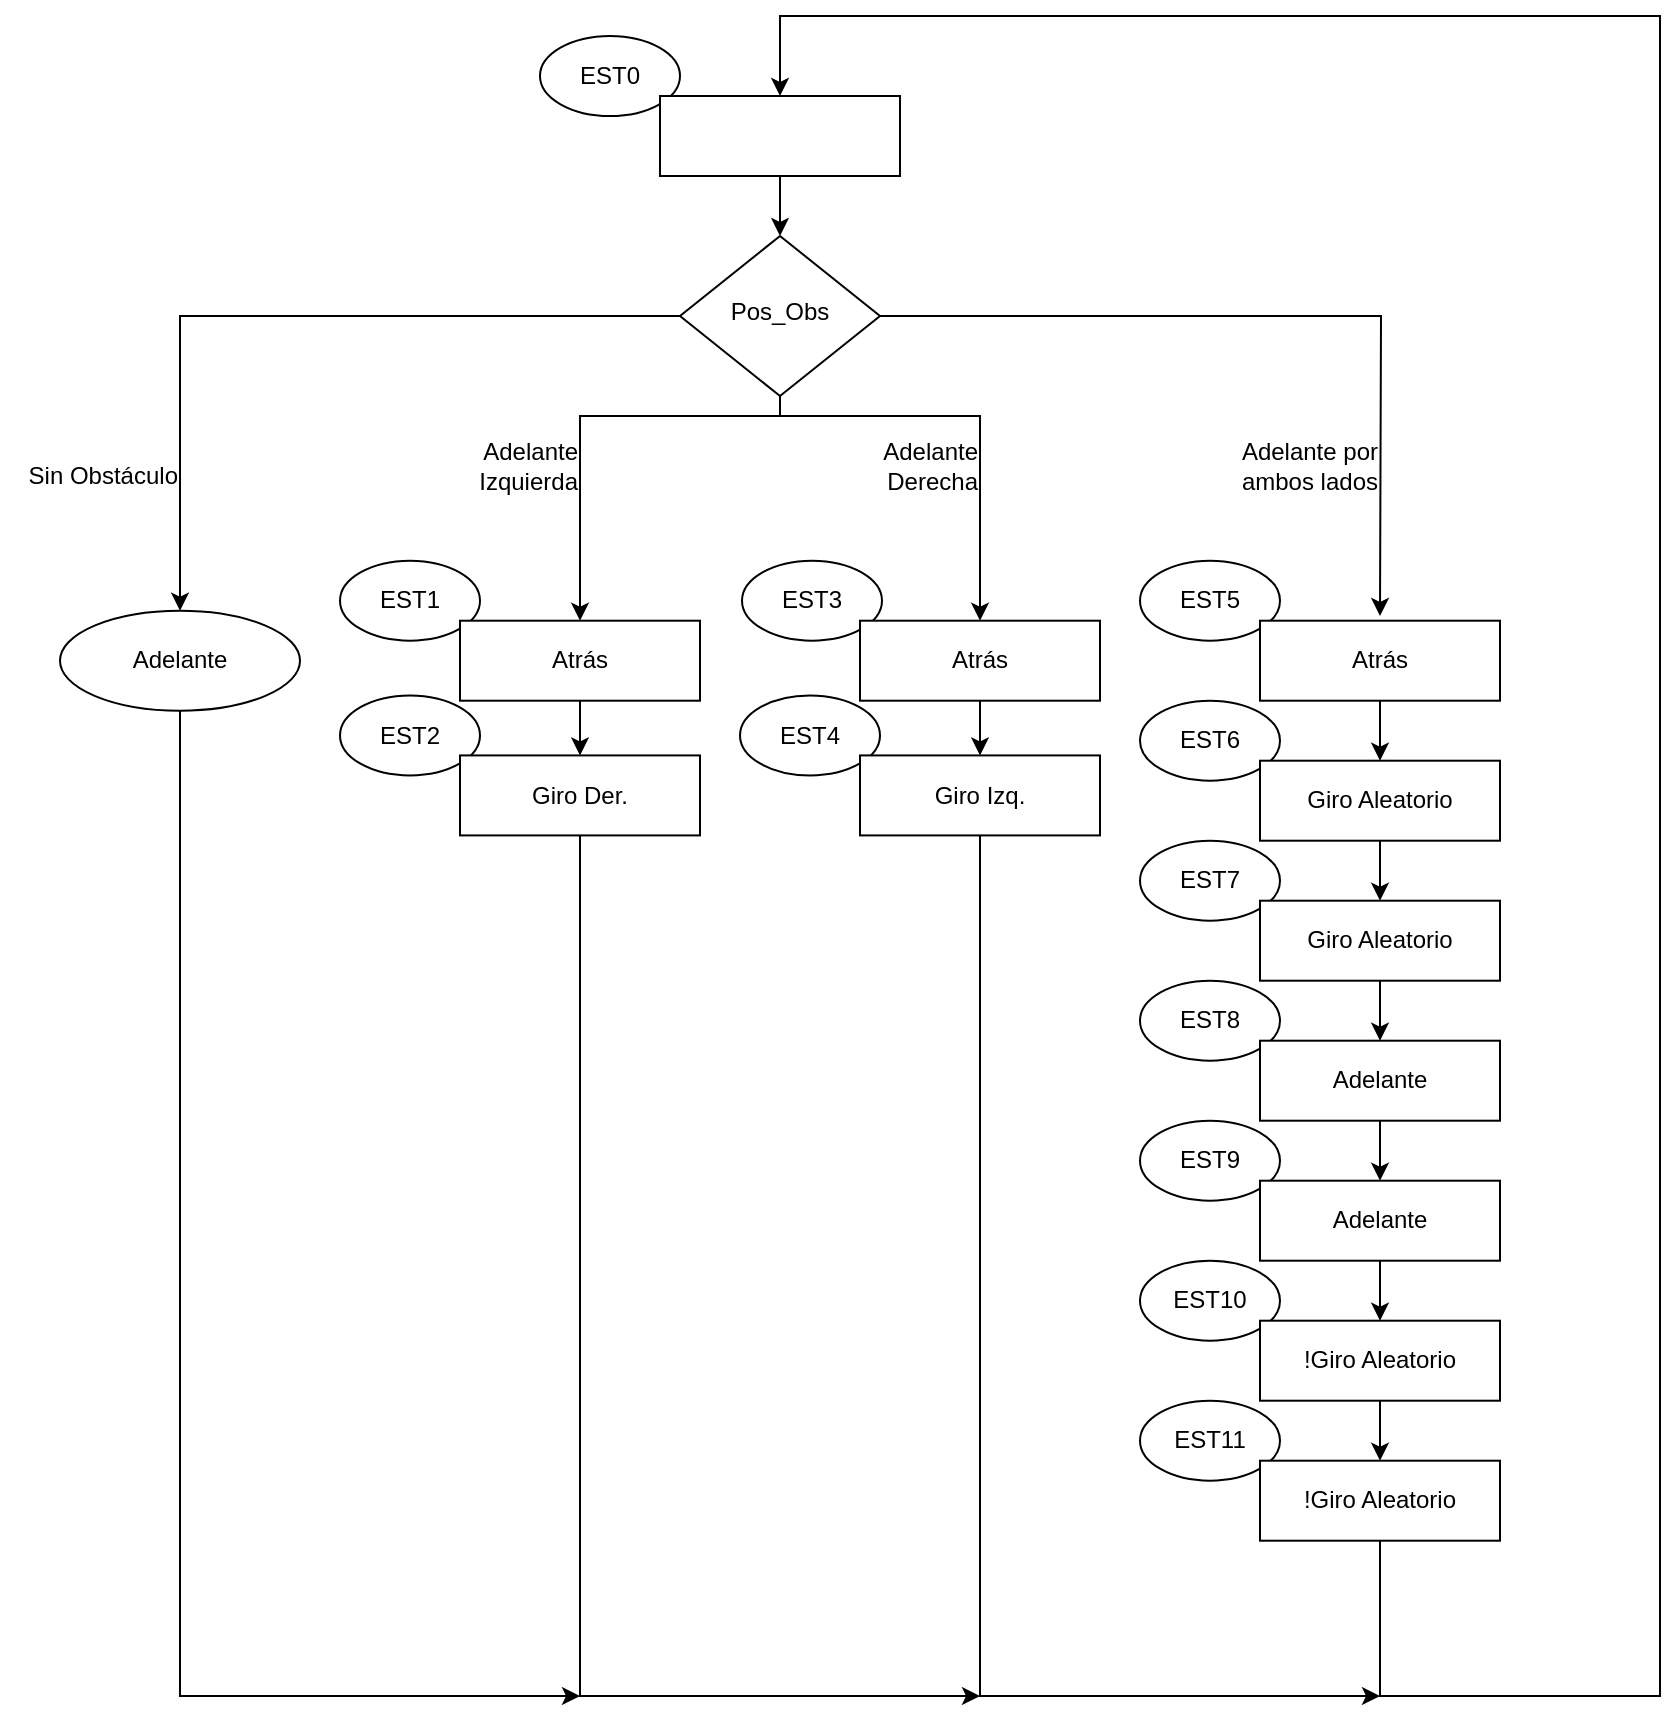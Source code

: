 <mxfile version="13.0.3" type="device"><diagram id="buDyYlh7pYPX9wCwiEXP" name="Page-1"><mxGraphModel dx="1830" dy="573" grid="1" gridSize="10" guides="1" tooltips="1" connect="1" arrows="1" fold="1" page="1" pageScale="1" pageWidth="850" pageHeight="1100" math="0" shadow="0"><root><mxCell id="0"/><mxCell id="1" parent="0"/><mxCell id="GTEuOBr0iUskefwZAayZ-97" value="EST0" style="ellipse;whiteSpace=wrap;html=1;" parent="1" vertex="1"><mxGeometry x="120" y="130" width="70" height="40" as="geometry"/></mxCell><mxCell id="uQTCL9BMgBlDjeADH70N-5" style="edgeStyle=orthogonalEdgeStyle;rounded=0;orthogonalLoop=1;jettySize=auto;html=1;exitX=0.5;exitY=1;exitDx=0;exitDy=0;entryX=0.5;entryY=0;entryDx=0;entryDy=0;" parent="1" source="GTEuOBr0iUskefwZAayZ-98" target="GTEuOBr0iUskefwZAayZ-100" edge="1"><mxGeometry relative="1" as="geometry"/></mxCell><mxCell id="GTEuOBr0iUskefwZAayZ-98" value="" style="rounded=0;whiteSpace=wrap;html=1;" parent="1" vertex="1"><mxGeometry x="180" y="160" width="120" height="40" as="geometry"/></mxCell><mxCell id="uQTCL9BMgBlDjeADH70N-6" style="edgeStyle=orthogonalEdgeStyle;rounded=0;orthogonalLoop=1;jettySize=auto;html=1;exitX=0.5;exitY=1;exitDx=0;exitDy=0;entryX=0.5;entryY=0;entryDx=0;entryDy=0;" parent="1" source="GTEuOBr0iUskefwZAayZ-100" target="GTEuOBr0iUskefwZAayZ-114" edge="1"><mxGeometry relative="1" as="geometry"><Array as="points"><mxPoint x="240" y="320"/><mxPoint x="340" y="320"/></Array></mxGeometry></mxCell><mxCell id="uQTCL9BMgBlDjeADH70N-8" style="edgeStyle=orthogonalEdgeStyle;rounded=0;orthogonalLoop=1;jettySize=auto;html=1;exitX=1;exitY=0.5;exitDx=0;exitDy=0;" parent="1" source="GTEuOBr0iUskefwZAayZ-100" edge="1"><mxGeometry relative="1" as="geometry"><mxPoint x="540.0" y="420" as="targetPoint"/></mxGeometry></mxCell><mxCell id="uQTCL9BMgBlDjeADH70N-9" style="edgeStyle=orthogonalEdgeStyle;rounded=0;orthogonalLoop=1;jettySize=auto;html=1;exitX=0;exitY=0.5;exitDx=0;exitDy=0;entryX=0.5;entryY=0;entryDx=0;entryDy=0;" parent="1" source="GTEuOBr0iUskefwZAayZ-100" target="GTEuOBr0iUskefwZAayZ-108" edge="1"><mxGeometry relative="1" as="geometry"/></mxCell><mxCell id="uQTCL9BMgBlDjeADH70N-10" style="edgeStyle=orthogonalEdgeStyle;rounded=0;orthogonalLoop=1;jettySize=auto;html=1;exitX=0.5;exitY=1;exitDx=0;exitDy=0;entryX=0.5;entryY=0;entryDx=0;entryDy=0;" parent="1" source="GTEuOBr0iUskefwZAayZ-100" target="GTEuOBr0iUskefwZAayZ-126" edge="1"><mxGeometry relative="1" as="geometry"><Array as="points"><mxPoint x="240" y="320"/><mxPoint x="140" y="320"/></Array></mxGeometry></mxCell><mxCell id="GTEuOBr0iUskefwZAayZ-100" value="Pos_Obs" style="rhombus;whiteSpace=wrap;html=1;shadow=0;fontFamily=Helvetica;fontSize=12;align=center;strokeWidth=1;spacing=6;spacingTop=-4;" parent="1" vertex="1"><mxGeometry x="190" y="230" width="100" height="80" as="geometry"/></mxCell><mxCell id="uQTCL9BMgBlDjeADH70N-24" style="edgeStyle=orthogonalEdgeStyle;rounded=0;orthogonalLoop=1;jettySize=auto;html=1;exitX=0.5;exitY=1;exitDx=0;exitDy=0;" parent="1" source="GTEuOBr0iUskefwZAayZ-108" edge="1"><mxGeometry relative="1" as="geometry"><mxPoint x="140" y="960" as="targetPoint"/><Array as="points"><mxPoint x="-60" y="960"/></Array></mxGeometry></mxCell><mxCell id="GTEuOBr0iUskefwZAayZ-108" value="Adelante" style="ellipse;whiteSpace=wrap;html=1;" parent="1" vertex="1"><mxGeometry x="-120" y="417.35" width="120" height="50" as="geometry"/></mxCell><mxCell id="GTEuOBr0iUskefwZAayZ-113" value="EST3" style="ellipse;whiteSpace=wrap;html=1;" parent="1" vertex="1"><mxGeometry x="221" y="392.35" width="70" height="40" as="geometry"/></mxCell><mxCell id="GTEuOBr0iUskefwZAayZ-118" style="edgeStyle=orthogonalEdgeStyle;rounded=0;orthogonalLoop=1;jettySize=auto;html=1;exitX=0.5;exitY=1;exitDx=0;exitDy=0;entryX=0.5;entryY=0;entryDx=0;entryDy=0;" parent="1" target="GTEuOBr0iUskefwZAayZ-116" edge="1"><mxGeometry relative="1" as="geometry"><mxPoint x="340" y="457.35" as="sourcePoint"/></mxGeometry></mxCell><mxCell id="GTEuOBr0iUskefwZAayZ-114" value="Atrás" style="rounded=0;whiteSpace=wrap;html=1;" parent="1" vertex="1"><mxGeometry x="280" y="422.35" width="120" height="40" as="geometry"/></mxCell><mxCell id="GTEuOBr0iUskefwZAayZ-115" value="EST4" style="ellipse;whiteSpace=wrap;html=1;" parent="1" vertex="1"><mxGeometry x="220" y="459.71" width="70" height="40" as="geometry"/></mxCell><mxCell id="uQTCL9BMgBlDjeADH70N-22" style="edgeStyle=orthogonalEdgeStyle;rounded=0;orthogonalLoop=1;jettySize=auto;html=1;exitX=0.5;exitY=1;exitDx=0;exitDy=0;" parent="1" source="GTEuOBr0iUskefwZAayZ-116" edge="1"><mxGeometry relative="1" as="geometry"><mxPoint x="540" y="960" as="targetPoint"/><Array as="points"><mxPoint x="340" y="960"/></Array></mxGeometry></mxCell><mxCell id="GTEuOBr0iUskefwZAayZ-116" value="Giro Izq." style="rounded=0;whiteSpace=wrap;html=1;" parent="1" vertex="1"><mxGeometry x="280" y="489.71" width="120" height="40" as="geometry"/></mxCell><mxCell id="GTEuOBr0iUskefwZAayZ-124" value="EST1" style="ellipse;whiteSpace=wrap;html=1;" parent="1" vertex="1"><mxGeometry x="20" y="392.35" width="70" height="40" as="geometry"/></mxCell><mxCell id="GTEuOBr0iUskefwZAayZ-125" style="edgeStyle=orthogonalEdgeStyle;rounded=0;orthogonalLoop=1;jettySize=auto;html=1;exitX=0.5;exitY=1;exitDx=0;exitDy=0;entryX=0.5;entryY=0;entryDx=0;entryDy=0;" parent="1" target="GTEuOBr0iUskefwZAayZ-128" edge="1"><mxGeometry relative="1" as="geometry"><mxPoint x="140" y="457.35" as="sourcePoint"/></mxGeometry></mxCell><mxCell id="GTEuOBr0iUskefwZAayZ-126" value="Atrás" style="rounded=0;whiteSpace=wrap;html=1;" parent="1" vertex="1"><mxGeometry x="80" y="422.35" width="120" height="40" as="geometry"/></mxCell><mxCell id="GTEuOBr0iUskefwZAayZ-127" value="EST2" style="ellipse;whiteSpace=wrap;html=1;" parent="1" vertex="1"><mxGeometry x="20" y="459.71" width="70" height="40" as="geometry"/></mxCell><mxCell id="uQTCL9BMgBlDjeADH70N-23" style="edgeStyle=orthogonalEdgeStyle;rounded=0;orthogonalLoop=1;jettySize=auto;html=1;exitX=0.5;exitY=1;exitDx=0;exitDy=0;" parent="1" source="GTEuOBr0iUskefwZAayZ-128" edge="1"><mxGeometry relative="1" as="geometry"><mxPoint x="340" y="960" as="targetPoint"/><Array as="points"><mxPoint x="140" y="960"/></Array></mxGeometry></mxCell><mxCell id="GTEuOBr0iUskefwZAayZ-128" value="Giro Der." style="rounded=0;whiteSpace=wrap;html=1;" parent="1" vertex="1"><mxGeometry x="80" y="489.71" width="120" height="40" as="geometry"/></mxCell><mxCell id="GTEuOBr0iUskefwZAayZ-134" value="EST5" style="ellipse;whiteSpace=wrap;html=1;" parent="1" vertex="1"><mxGeometry x="420" y="392.35" width="70" height="40" as="geometry"/></mxCell><mxCell id="GTEuOBr0iUskefwZAayZ-135" style="edgeStyle=orthogonalEdgeStyle;rounded=0;orthogonalLoop=1;jettySize=auto;html=1;exitX=0.5;exitY=1;exitDx=0;exitDy=0;entryX=0.5;entryY=0;entryDx=0;entryDy=0;" parent="1" source="GTEuOBr0iUskefwZAayZ-136" target="GTEuOBr0iUskefwZAayZ-138" edge="1"><mxGeometry relative="1" as="geometry"/></mxCell><mxCell id="GTEuOBr0iUskefwZAayZ-136" value="Atrás" style="rounded=0;whiteSpace=wrap;html=1;" parent="1" vertex="1"><mxGeometry x="480" y="422.35" width="120" height="40" as="geometry"/></mxCell><mxCell id="GTEuOBr0iUskefwZAayZ-137" value="EST6" style="ellipse;whiteSpace=wrap;html=1;" parent="1" vertex="1"><mxGeometry x="420" y="462.35" width="70" height="40" as="geometry"/></mxCell><mxCell id="GTEuOBr0iUskefwZAayZ-166" style="edgeStyle=orthogonalEdgeStyle;rounded=0;orthogonalLoop=1;jettySize=auto;html=1;exitX=0.5;exitY=1;exitDx=0;exitDy=0;entryX=0.5;entryY=0;entryDx=0;entryDy=0;" parent="1" source="GTEuOBr0iUskefwZAayZ-138" target="GTEuOBr0iUskefwZAayZ-153" edge="1"><mxGeometry relative="1" as="geometry"/></mxCell><mxCell id="GTEuOBr0iUskefwZAayZ-138" value="Giro Aleatorio" style="rounded=0;whiteSpace=wrap;html=1;" parent="1" vertex="1"><mxGeometry x="480" y="492.35" width="120" height="40" as="geometry"/></mxCell><mxCell id="GTEuOBr0iUskefwZAayZ-151" value="EST7" style="ellipse;whiteSpace=wrap;html=1;" parent="1" vertex="1"><mxGeometry x="420" y="532.35" width="70" height="40" as="geometry"/></mxCell><mxCell id="GTEuOBr0iUskefwZAayZ-152" style="edgeStyle=orthogonalEdgeStyle;rounded=0;orthogonalLoop=1;jettySize=auto;html=1;exitX=0.5;exitY=1;exitDx=0;exitDy=0;entryX=0.5;entryY=0;entryDx=0;entryDy=0;" parent="1" source="GTEuOBr0iUskefwZAayZ-153" target="GTEuOBr0iUskefwZAayZ-155" edge="1"><mxGeometry relative="1" as="geometry"/></mxCell><mxCell id="GTEuOBr0iUskefwZAayZ-153" value="Giro Aleatorio" style="rounded=0;whiteSpace=wrap;html=1;" parent="1" vertex="1"><mxGeometry x="480" y="562.35" width="120" height="40" as="geometry"/></mxCell><mxCell id="GTEuOBr0iUskefwZAayZ-154" value="EST8" style="ellipse;whiteSpace=wrap;html=1;" parent="1" vertex="1"><mxGeometry x="420" y="602.35" width="70" height="40" as="geometry"/></mxCell><mxCell id="GTEuOBr0iUskefwZAayZ-167" style="edgeStyle=orthogonalEdgeStyle;rounded=0;orthogonalLoop=1;jettySize=auto;html=1;exitX=0.5;exitY=1;exitDx=0;exitDy=0;entryX=0.5;entryY=0;entryDx=0;entryDy=0;" parent="1" source="GTEuOBr0iUskefwZAayZ-155" target="GTEuOBr0iUskefwZAayZ-158" edge="1"><mxGeometry relative="1" as="geometry"/></mxCell><mxCell id="GTEuOBr0iUskefwZAayZ-155" value="Adelante" style="rounded=0;whiteSpace=wrap;html=1;" parent="1" vertex="1"><mxGeometry x="480" y="632.35" width="120" height="40" as="geometry"/></mxCell><mxCell id="GTEuOBr0iUskefwZAayZ-156" value="EST9" style="ellipse;whiteSpace=wrap;html=1;" parent="1" vertex="1"><mxGeometry x="420" y="672.35" width="70" height="40" as="geometry"/></mxCell><mxCell id="GTEuOBr0iUskefwZAayZ-157" style="edgeStyle=orthogonalEdgeStyle;rounded=0;orthogonalLoop=1;jettySize=auto;html=1;exitX=0.5;exitY=1;exitDx=0;exitDy=0;entryX=0.5;entryY=0;entryDx=0;entryDy=0;" parent="1" source="GTEuOBr0iUskefwZAayZ-158" target="GTEuOBr0iUskefwZAayZ-160" edge="1"><mxGeometry relative="1" as="geometry"/></mxCell><mxCell id="GTEuOBr0iUskefwZAayZ-158" value="Adelante" style="rounded=0;whiteSpace=wrap;html=1;" parent="1" vertex="1"><mxGeometry x="480" y="702.35" width="120" height="40" as="geometry"/></mxCell><mxCell id="GTEuOBr0iUskefwZAayZ-159" value="EST10" style="ellipse;whiteSpace=wrap;html=1;" parent="1" vertex="1"><mxGeometry x="420" y="742.35" width="70" height="40" as="geometry"/></mxCell><mxCell id="GTEuOBr0iUskefwZAayZ-168" style="edgeStyle=orthogonalEdgeStyle;rounded=0;orthogonalLoop=1;jettySize=auto;html=1;exitX=0.5;exitY=1;exitDx=0;exitDy=0;entryX=0.5;entryY=0;entryDx=0;entryDy=0;" parent="1" source="GTEuOBr0iUskefwZAayZ-160" target="GTEuOBr0iUskefwZAayZ-163" edge="1"><mxGeometry relative="1" as="geometry"/></mxCell><mxCell id="GTEuOBr0iUskefwZAayZ-160" value="!Giro Aleatorio" style="rounded=0;whiteSpace=wrap;html=1;" parent="1" vertex="1"><mxGeometry x="480" y="772.35" width="120" height="40" as="geometry"/></mxCell><mxCell id="GTEuOBr0iUskefwZAayZ-161" value="EST11" style="ellipse;whiteSpace=wrap;html=1;" parent="1" vertex="1"><mxGeometry x="420" y="812.35" width="70" height="40" as="geometry"/></mxCell><mxCell id="uQTCL9BMgBlDjeADH70N-21" style="edgeStyle=orthogonalEdgeStyle;rounded=0;orthogonalLoop=1;jettySize=auto;html=1;exitX=0.5;exitY=1;exitDx=0;exitDy=0;entryX=0.5;entryY=0;entryDx=0;entryDy=0;" parent="1" source="GTEuOBr0iUskefwZAayZ-163" target="GTEuOBr0iUskefwZAayZ-98" edge="1"><mxGeometry relative="1" as="geometry"><Array as="points"><mxPoint x="540" y="960"/><mxPoint x="680" y="960"/><mxPoint x="680" y="120"/><mxPoint x="240" y="120"/></Array></mxGeometry></mxCell><mxCell id="GTEuOBr0iUskefwZAayZ-163" value="!Giro Aleatorio" style="rounded=0;whiteSpace=wrap;html=1;" parent="1" vertex="1"><mxGeometry x="480" y="842.35" width="120" height="40" as="geometry"/></mxCell><mxCell id="3Un3i57a1U5GoN5frNvt-1" value="Sin Obstáculo" style="text;html=1;align=right;verticalAlign=middle;resizable=0;points=[];autosize=1;" vertex="1" parent="1"><mxGeometry x="-150" y="340" width="90" height="20" as="geometry"/></mxCell><mxCell id="3Un3i57a1U5GoN5frNvt-3" value="Adelante&lt;br&gt;Izquierda" style="text;html=1;align=right;verticalAlign=middle;resizable=0;points=[];autosize=1;" vertex="1" parent="1"><mxGeometry x="80" y="330" width="60" height="30" as="geometry"/></mxCell><mxCell id="3Un3i57a1U5GoN5frNvt-6" value="Adelante&lt;br&gt;Derecha" style="text;html=1;align=right;verticalAlign=middle;resizable=0;points=[];autosize=1;" vertex="1" parent="1"><mxGeometry x="280" y="330" width="60" height="30" as="geometry"/></mxCell><mxCell id="3Un3i57a1U5GoN5frNvt-7" value="Adelante por &lt;br&gt;ambos lados" style="text;html=1;align=right;verticalAlign=middle;resizable=0;points=[];autosize=1;" vertex="1" parent="1"><mxGeometry x="460" y="330" width="80" height="30" as="geometry"/></mxCell></root></mxGraphModel></diagram></mxfile>